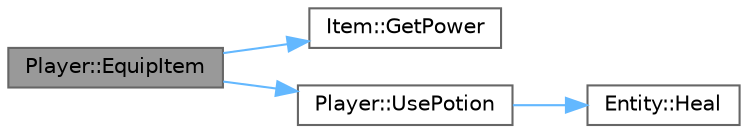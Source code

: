 digraph "Player::EquipItem"
{
 // LATEX_PDF_SIZE
  bgcolor="transparent";
  edge [fontname=Helvetica,fontsize=10,labelfontname=Helvetica,labelfontsize=10];
  node [fontname=Helvetica,fontsize=10,shape=box,height=0.2,width=0.4];
  rankdir="LR";
  Node1 [id="Node000001",label="Player::EquipItem",height=0.2,width=0.4,color="gray40", fillcolor="grey60", style="filled", fontcolor="black",tooltip="Equips an item from the player's inventory."];
  Node1 -> Node2 [id="edge1_Node000001_Node000002",color="steelblue1",style="solid",tooltip=" "];
  Node2 [id="Node000002",label="Item::GetPower",height=0.2,width=0.4,color="grey40", fillcolor="white", style="filled",URL="$class_item.html#aeb744c4cd682449f4c57c8531c04ce72",tooltip="Getter for the power of the item."];
  Node1 -> Node3 [id="edge2_Node000001_Node000003",color="steelblue1",style="solid",tooltip=" "];
  Node3 [id="Node000003",label="Player::UsePotion",height=0.2,width=0.4,color="grey40", fillcolor="white", style="filled",URL="$class_player.html#a5add429ea9d0513d752afb843bf190a0",tooltip="Uses a potion from the player's inventory."];
  Node3 -> Node4 [id="edge3_Node000003_Node000004",color="steelblue1",style="solid",tooltip=" "];
  Node4 [id="Node000004",label="Entity::Heal",height=0.2,width=0.4,color="grey40", fillcolor="white", style="filled",URL="$class_entity.html#a203760a5a6e092e53fd6028571acf8e3",tooltip="Heals the entity by the specified value."];
}
